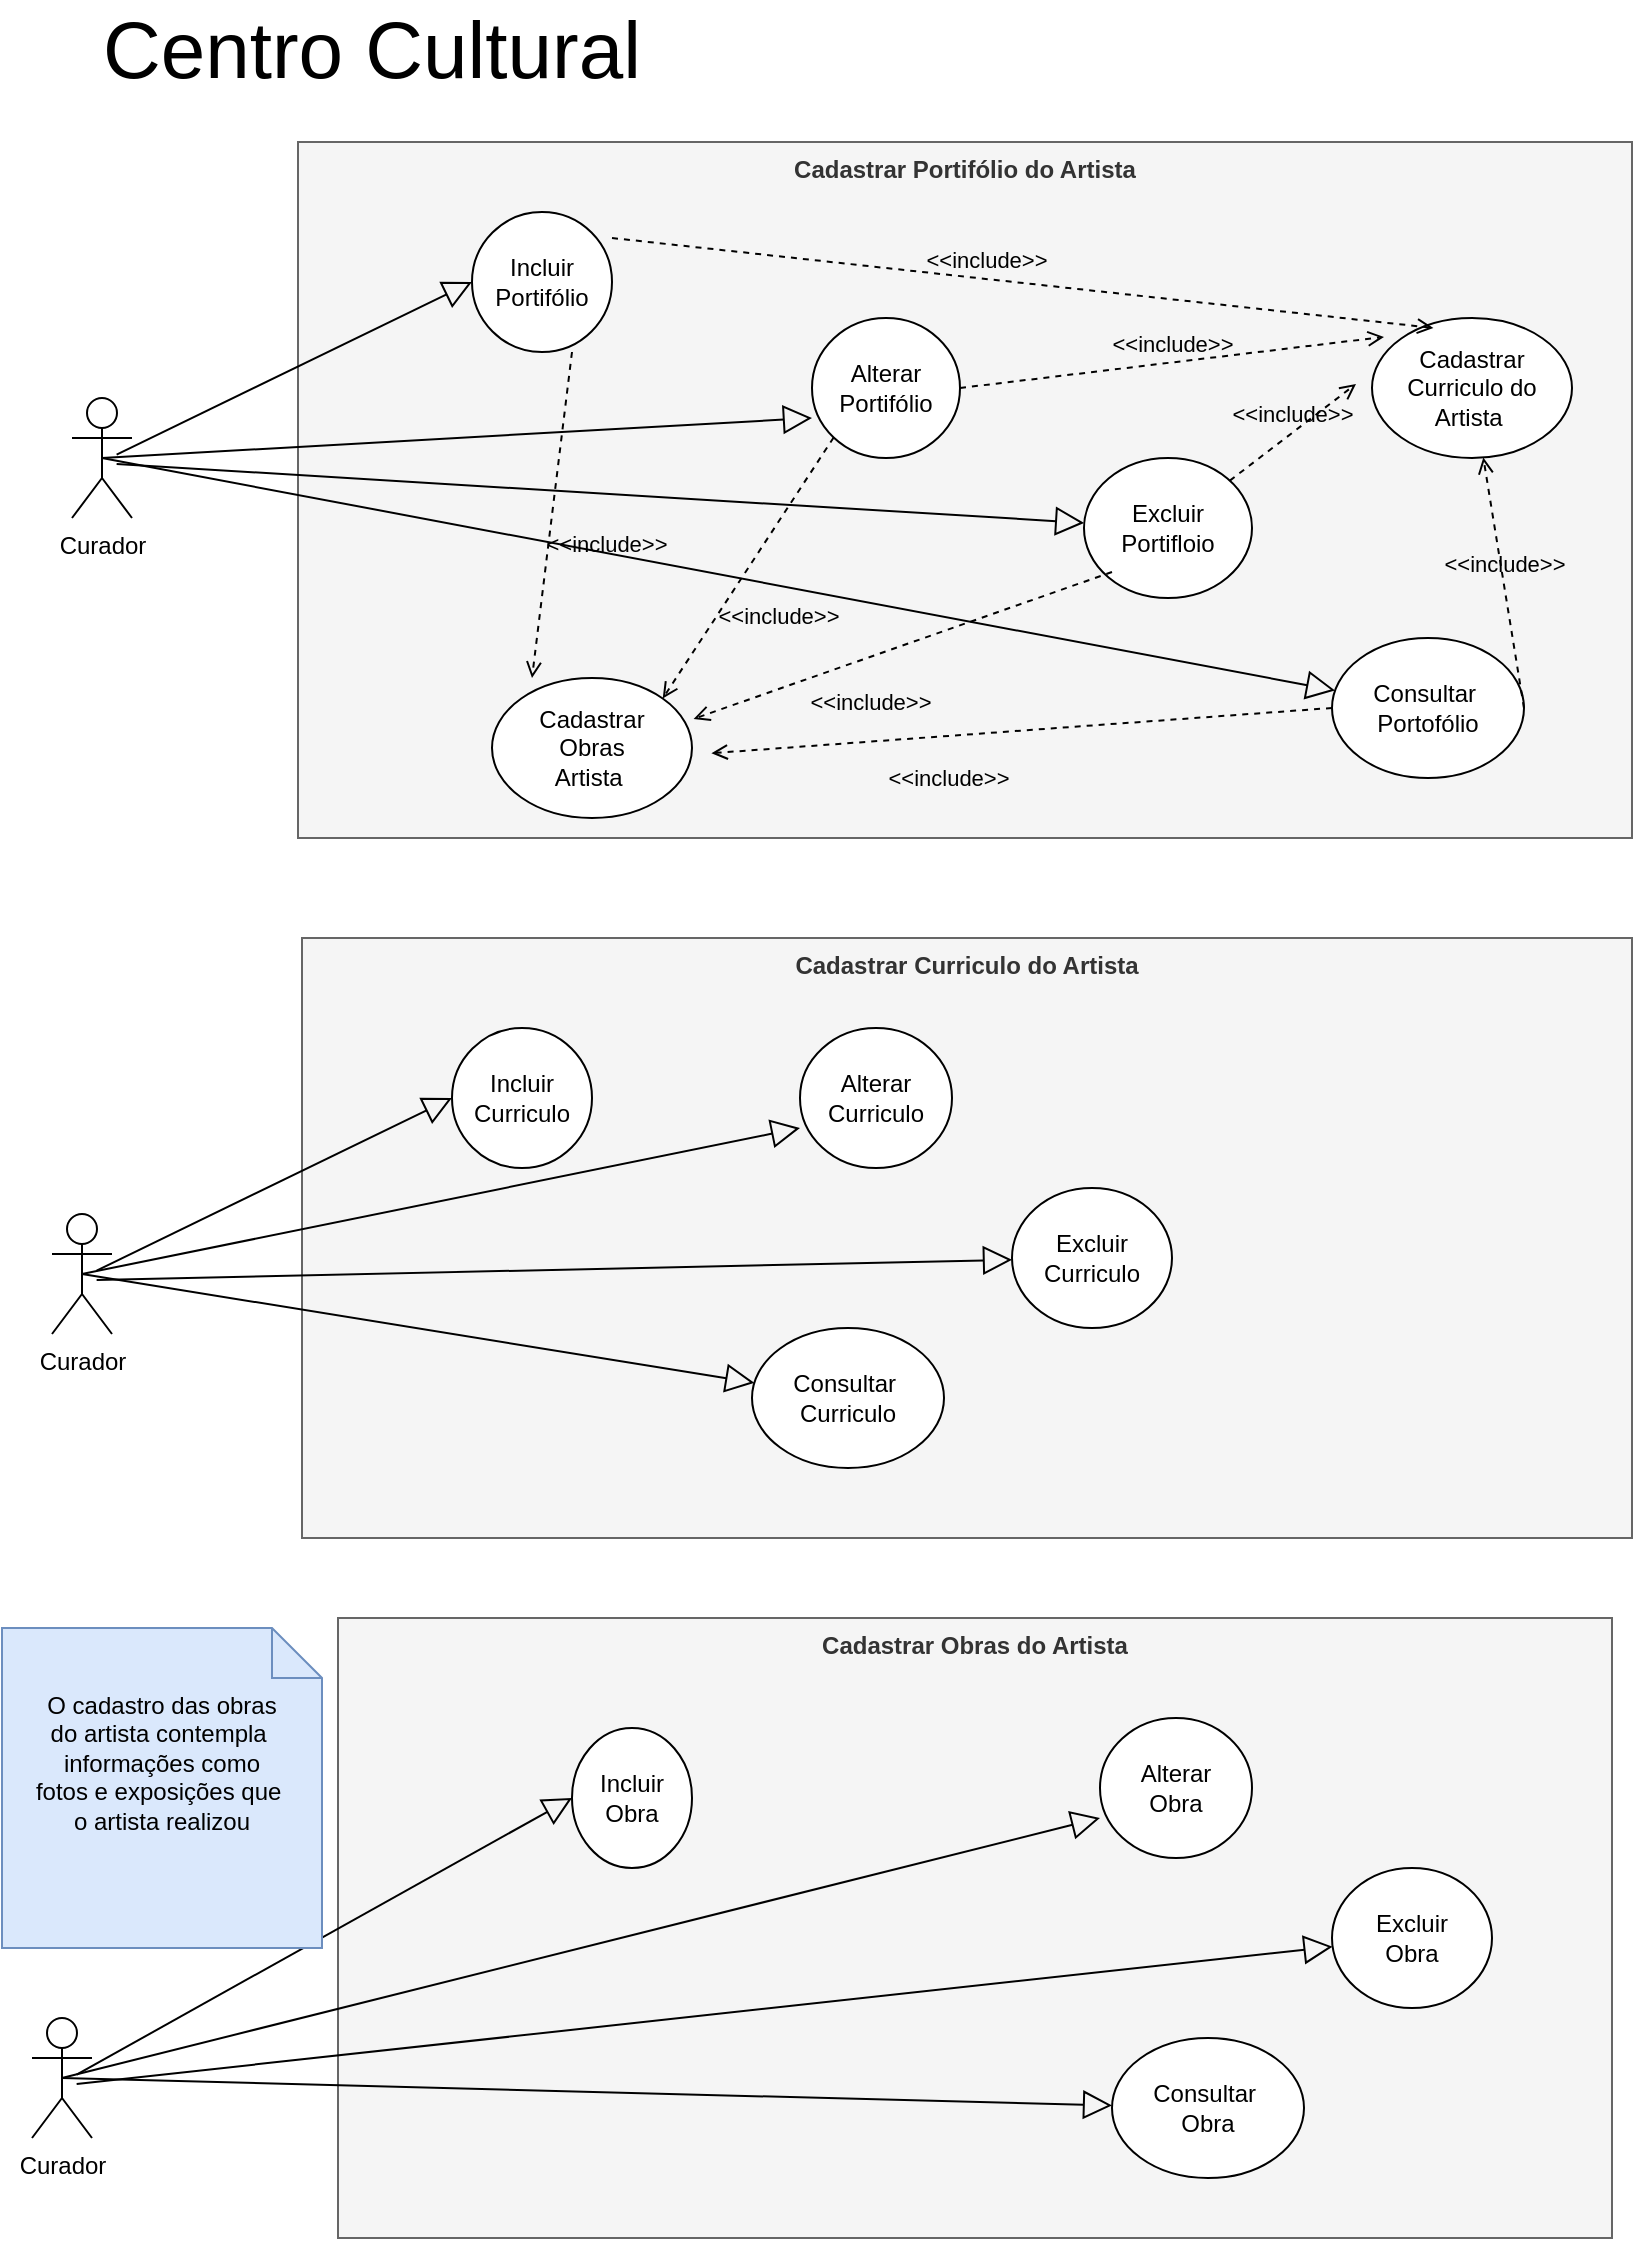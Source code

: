 <mxfile version="21.1.1" type="github">
  <diagram name="Página-1" id="rkHG6nmuOjkpt8-TUzvK">
    <mxGraphModel dx="2448" dy="477" grid="1" gridSize="10" guides="1" tooltips="1" connect="1" arrows="1" fold="1" page="1" pageScale="1" pageWidth="827" pageHeight="1169" math="0" shadow="0">
      <root>
        <mxCell id="0" />
        <mxCell id="1" parent="0" />
        <mxCell id="XnEvQe8ai3ZGjiJY6H-x-5" value="Cadastrar Portifólio do Artista" style="shape=rect;html=1;verticalAlign=top;fontStyle=1;whiteSpace=wrap;align=center;fillColor=#f5f5f5;strokeColor=#666666;fontColor=#333333;" parent="1" vertex="1">
          <mxGeometry x="-682" y="121" width="667" height="348" as="geometry" />
        </mxCell>
        <mxCell id="XnEvQe8ai3ZGjiJY6H-x-2" value="Incluir Portifólio" style="ellipse;whiteSpace=wrap;html=1;" parent="1" vertex="1">
          <mxGeometry x="-595" y="156" width="70" height="70" as="geometry" />
        </mxCell>
        <mxCell id="XnEvQe8ai3ZGjiJY6H-x-3" value="Curador" style="shape=umlActor;html=1;verticalLabelPosition=bottom;verticalAlign=top;align=center;" parent="1" vertex="1">
          <mxGeometry x="-795" y="249" width="30" height="60" as="geometry" />
        </mxCell>
        <mxCell id="XnEvQe8ai3ZGjiJY6H-x-4" value="" style="edgeStyle=none;html=1;endArrow=block;endFill=0;endSize=12;verticalAlign=bottom;rounded=0;entryX=0;entryY=0.5;entryDx=0;entryDy=0;exitX=0.744;exitY=0.472;exitDx=0;exitDy=0;exitPerimeter=0;" parent="1" source="XnEvQe8ai3ZGjiJY6H-x-3" target="XnEvQe8ai3ZGjiJY6H-x-2" edge="1">
          <mxGeometry width="160" relative="1" as="geometry">
            <mxPoint x="-725" y="256" as="sourcePoint" />
            <mxPoint x="-565" y="256" as="targetPoint" />
          </mxGeometry>
        </mxCell>
        <mxCell id="XnEvQe8ai3ZGjiJY6H-x-7" value="Alterar Portifólio" style="ellipse;whiteSpace=wrap;html=1;" parent="1" vertex="1">
          <mxGeometry x="-425" y="209" width="74" height="70" as="geometry" />
        </mxCell>
        <mxCell id="XnEvQe8ai3ZGjiJY6H-x-8" value="Excluir Portifloio" style="ellipse;whiteSpace=wrap;html=1;" parent="1" vertex="1">
          <mxGeometry x="-289" y="279" width="84" height="70" as="geometry" />
        </mxCell>
        <mxCell id="XnEvQe8ai3ZGjiJY6H-x-13" value="" style="edgeStyle=none;html=1;endArrow=block;endFill=0;endSize=12;verticalAlign=bottom;rounded=0;entryX=0;entryY=0.714;entryDx=0;entryDy=0;entryPerimeter=0;exitX=0.5;exitY=0.5;exitDx=0;exitDy=0;exitPerimeter=0;" parent="1" source="XnEvQe8ai3ZGjiJY6H-x-3" target="XnEvQe8ai3ZGjiJY6H-x-7" edge="1">
          <mxGeometry width="160" relative="1" as="geometry">
            <mxPoint x="-715" y="335.5" as="sourcePoint" />
            <mxPoint x="-555" y="335.5" as="targetPoint" />
          </mxGeometry>
        </mxCell>
        <mxCell id="XnEvQe8ai3ZGjiJY6H-x-14" value="" style="edgeStyle=none;html=1;endArrow=block;endFill=0;endSize=12;verticalAlign=bottom;rounded=0;exitX=0.744;exitY=0.55;exitDx=0;exitDy=0;exitPerimeter=0;" parent="1" source="XnEvQe8ai3ZGjiJY6H-x-3" target="XnEvQe8ai3ZGjiJY6H-x-8" edge="1">
          <mxGeometry width="160" relative="1" as="geometry">
            <mxPoint x="-705" y="405.5" as="sourcePoint" />
            <mxPoint x="-485" y="366" as="targetPoint" />
          </mxGeometry>
        </mxCell>
        <mxCell id="XnEvQe8ai3ZGjiJY6H-x-19" value="Consultar&amp;nbsp;&lt;br&gt;Portofólio" style="ellipse;whiteSpace=wrap;html=1;" parent="1" vertex="1">
          <mxGeometry x="-165" y="369" width="96" height="70" as="geometry" />
        </mxCell>
        <mxCell id="XnEvQe8ai3ZGjiJY6H-x-20" value="" style="edgeStyle=none;html=1;endArrow=block;endFill=0;endSize=12;verticalAlign=bottom;rounded=0;exitX=0.5;exitY=0.5;exitDx=0;exitDy=0;exitPerimeter=0;" parent="1" source="XnEvQe8ai3ZGjiJY6H-x-3" target="XnEvQe8ai3ZGjiJY6H-x-19" edge="1">
          <mxGeometry width="160" relative="1" as="geometry">
            <mxPoint x="-765" y="346" as="sourcePoint" />
            <mxPoint x="-445" y="361" as="targetPoint" />
          </mxGeometry>
        </mxCell>
        <mxCell id="nVL4J-MFMbPPPKdqbXxZ-2" value="&lt;font style=&quot;font-size: 40px;&quot;&gt;Centro Cultural&lt;/font&gt;" style="text;html=1;strokeColor=none;fillColor=none;align=center;verticalAlign=middle;whiteSpace=wrap;rounded=0;" parent="1" vertex="1">
          <mxGeometry x="-785" y="59" width="280" height="30" as="geometry" />
        </mxCell>
        <mxCell id="ASfWBYzMuZ3_pJoTGtA6-3" value="Cadastrar Curriculo do Artista" style="shape=rect;html=1;verticalAlign=top;fontStyle=1;whiteSpace=wrap;align=center;fillColor=#f5f5f5;fontColor=#333333;strokeColor=#666666;" parent="1" vertex="1">
          <mxGeometry x="-680" y="519" width="665" height="300" as="geometry" />
        </mxCell>
        <mxCell id="ASfWBYzMuZ3_pJoTGtA6-4" value="Incluir Curriculo" style="ellipse;whiteSpace=wrap;html=1;" parent="1" vertex="1">
          <mxGeometry x="-605" y="564" width="70" height="70" as="geometry" />
        </mxCell>
        <mxCell id="ASfWBYzMuZ3_pJoTGtA6-5" value="Curador" style="shape=umlActor;html=1;verticalLabelPosition=bottom;verticalAlign=top;align=center;" parent="1" vertex="1">
          <mxGeometry x="-805" y="657" width="30" height="60" as="geometry" />
        </mxCell>
        <mxCell id="ASfWBYzMuZ3_pJoTGtA6-6" value="" style="edgeStyle=none;html=1;endArrow=block;endFill=0;endSize=12;verticalAlign=bottom;rounded=0;entryX=0;entryY=0.5;entryDx=0;entryDy=0;exitX=0.744;exitY=0.472;exitDx=0;exitDy=0;exitPerimeter=0;" parent="1" source="ASfWBYzMuZ3_pJoTGtA6-5" target="ASfWBYzMuZ3_pJoTGtA6-4" edge="1">
          <mxGeometry width="160" relative="1" as="geometry">
            <mxPoint x="-735" y="664" as="sourcePoint" />
            <mxPoint x="-575" y="664" as="targetPoint" />
          </mxGeometry>
        </mxCell>
        <mxCell id="ASfWBYzMuZ3_pJoTGtA6-7" value="Alterar Curriculo" style="ellipse;whiteSpace=wrap;html=1;" parent="1" vertex="1">
          <mxGeometry x="-431" y="564" width="76" height="70" as="geometry" />
        </mxCell>
        <mxCell id="ASfWBYzMuZ3_pJoTGtA6-8" value="Excluir Curriculo" style="ellipse;whiteSpace=wrap;html=1;" parent="1" vertex="1">
          <mxGeometry x="-325" y="644" width="80" height="70" as="geometry" />
        </mxCell>
        <mxCell id="ASfWBYzMuZ3_pJoTGtA6-9" value="" style="edgeStyle=none;html=1;endArrow=block;endFill=0;endSize=12;verticalAlign=bottom;rounded=0;entryX=0;entryY=0.714;entryDx=0;entryDy=0;entryPerimeter=0;exitX=0.5;exitY=0.5;exitDx=0;exitDy=0;exitPerimeter=0;" parent="1" source="ASfWBYzMuZ3_pJoTGtA6-5" target="ASfWBYzMuZ3_pJoTGtA6-7" edge="1">
          <mxGeometry width="160" relative="1" as="geometry">
            <mxPoint x="-725" y="743.5" as="sourcePoint" />
            <mxPoint x="-565" y="743.5" as="targetPoint" />
          </mxGeometry>
        </mxCell>
        <mxCell id="ASfWBYzMuZ3_pJoTGtA6-10" value="" style="edgeStyle=none;html=1;endArrow=block;endFill=0;endSize=12;verticalAlign=bottom;rounded=0;exitX=0.744;exitY=0.55;exitDx=0;exitDy=0;exitPerimeter=0;" parent="1" source="ASfWBYzMuZ3_pJoTGtA6-5" target="ASfWBYzMuZ3_pJoTGtA6-8" edge="1">
          <mxGeometry width="160" relative="1" as="geometry">
            <mxPoint x="-715" y="813.5" as="sourcePoint" />
            <mxPoint x="-495" y="774" as="targetPoint" />
          </mxGeometry>
        </mxCell>
        <mxCell id="ASfWBYzMuZ3_pJoTGtA6-11" value="Consultar&amp;nbsp;&lt;br&gt;Curriculo" style="ellipse;whiteSpace=wrap;html=1;" parent="1" vertex="1">
          <mxGeometry x="-455" y="714" width="96" height="70" as="geometry" />
        </mxCell>
        <mxCell id="ASfWBYzMuZ3_pJoTGtA6-12" value="" style="edgeStyle=none;html=1;endArrow=block;endFill=0;endSize=12;verticalAlign=bottom;rounded=0;exitX=0.5;exitY=0.5;exitDx=0;exitDy=0;exitPerimeter=0;" parent="1" source="ASfWBYzMuZ3_pJoTGtA6-5" target="ASfWBYzMuZ3_pJoTGtA6-11" edge="1">
          <mxGeometry width="160" relative="1" as="geometry">
            <mxPoint x="-775" y="754" as="sourcePoint" />
            <mxPoint x="-455" y="769" as="targetPoint" />
          </mxGeometry>
        </mxCell>
        <mxCell id="ASfWBYzMuZ3_pJoTGtA6-13" value="Cadastrar Curriculo do Artista&amp;nbsp;" style="ellipse;whiteSpace=wrap;html=1;" parent="1" vertex="1">
          <mxGeometry x="-145" y="209" width="100" height="70" as="geometry" />
        </mxCell>
        <mxCell id="ASfWBYzMuZ3_pJoTGtA6-14" value="&amp;lt;&amp;lt;include&amp;gt;&amp;gt;" style="edgeStyle=none;html=1;endArrow=open;verticalAlign=bottom;dashed=1;labelBackgroundColor=none;rounded=0;entryX=-0.08;entryY=0.471;entryDx=0;entryDy=0;entryPerimeter=0;" parent="1" source="XnEvQe8ai3ZGjiJY6H-x-8" target="ASfWBYzMuZ3_pJoTGtA6-13" edge="1">
          <mxGeometry width="160" relative="1" as="geometry">
            <mxPoint x="-415" y="292" as="sourcePoint" />
            <mxPoint x="-275" y="293.5" as="targetPoint" />
          </mxGeometry>
        </mxCell>
        <mxCell id="ASfWBYzMuZ3_pJoTGtA6-15" value="&amp;lt;&amp;lt;include&amp;gt;&amp;gt;" style="edgeStyle=none;html=1;endArrow=open;verticalAlign=bottom;dashed=1;labelBackgroundColor=none;rounded=0;exitX=1;exitY=0.5;exitDx=0;exitDy=0;" parent="1" source="XnEvQe8ai3ZGjiJY6H-x-19" target="ASfWBYzMuZ3_pJoTGtA6-13" edge="1">
          <mxGeometry width="160" relative="1" as="geometry">
            <mxPoint x="-455" y="379" as="sourcePoint" />
            <mxPoint x="-295" y="379" as="targetPoint" />
          </mxGeometry>
        </mxCell>
        <mxCell id="ASfWBYzMuZ3_pJoTGtA6-16" value="&amp;lt;&amp;lt;include&amp;gt;&amp;gt;" style="edgeStyle=none;html=1;endArrow=open;verticalAlign=bottom;dashed=1;labelBackgroundColor=none;rounded=0;entryX=0.307;entryY=0.071;entryDx=0;entryDy=0;entryPerimeter=0;" parent="1" target="ASfWBYzMuZ3_pJoTGtA6-13" edge="1">
          <mxGeometry x="-0.087" y="1" width="160" relative="1" as="geometry">
            <mxPoint x="-525" y="169" as="sourcePoint" />
            <mxPoint x="-285" y="229" as="targetPoint" />
            <mxPoint as="offset" />
          </mxGeometry>
        </mxCell>
        <mxCell id="ASfWBYzMuZ3_pJoTGtA6-17" value="&amp;lt;&amp;lt;include&amp;gt;&amp;gt;" style="edgeStyle=none;html=1;endArrow=open;verticalAlign=bottom;dashed=1;labelBackgroundColor=none;rounded=0;entryX=0.06;entryY=0.135;entryDx=0;entryDy=0;entryPerimeter=0;exitX=1;exitY=0.5;exitDx=0;exitDy=0;" parent="1" source="XnEvQe8ai3ZGjiJY6H-x-7" target="ASfWBYzMuZ3_pJoTGtA6-13" edge="1">
          <mxGeometry width="160" relative="1" as="geometry">
            <mxPoint x="-425" y="219" as="sourcePoint" />
            <mxPoint x="-265" y="219" as="targetPoint" />
          </mxGeometry>
        </mxCell>
        <mxCell id="ASfWBYzMuZ3_pJoTGtA6-18" value="Cadastrar Obras do Artista" style="shape=rect;html=1;verticalAlign=top;fontStyle=1;whiteSpace=wrap;align=center;fillColor=#f5f5f5;fontColor=#333333;strokeColor=#666666;" parent="1" vertex="1">
          <mxGeometry x="-662" y="859" width="637" height="310" as="geometry" />
        </mxCell>
        <mxCell id="ASfWBYzMuZ3_pJoTGtA6-19" value="Incluir Obra" style="ellipse;whiteSpace=wrap;html=1;" parent="1" vertex="1">
          <mxGeometry x="-545" y="914" width="60" height="70" as="geometry" />
        </mxCell>
        <mxCell id="ASfWBYzMuZ3_pJoTGtA6-20" value="Curador" style="shape=umlActor;html=1;verticalLabelPosition=bottom;verticalAlign=top;align=center;" parent="1" vertex="1">
          <mxGeometry x="-815" y="1059" width="30" height="60" as="geometry" />
        </mxCell>
        <mxCell id="ASfWBYzMuZ3_pJoTGtA6-21" value="" style="edgeStyle=none;html=1;endArrow=block;endFill=0;endSize=12;verticalAlign=bottom;rounded=0;entryX=0;entryY=0.5;entryDx=0;entryDy=0;exitX=0.744;exitY=0.472;exitDx=0;exitDy=0;exitPerimeter=0;" parent="1" source="ASfWBYzMuZ3_pJoTGtA6-20" target="ASfWBYzMuZ3_pJoTGtA6-19" edge="1">
          <mxGeometry width="160" relative="1" as="geometry">
            <mxPoint x="-735" y="1004" as="sourcePoint" />
            <mxPoint x="-575" y="1004" as="targetPoint" />
          </mxGeometry>
        </mxCell>
        <mxCell id="ASfWBYzMuZ3_pJoTGtA6-22" value="Alterar&lt;br&gt;Obra" style="ellipse;whiteSpace=wrap;html=1;" parent="1" vertex="1">
          <mxGeometry x="-281" y="909" width="76" height="70" as="geometry" />
        </mxCell>
        <mxCell id="ASfWBYzMuZ3_pJoTGtA6-23" value="Excluir &lt;br&gt;Obra" style="ellipse;whiteSpace=wrap;html=1;" parent="1" vertex="1">
          <mxGeometry x="-165" y="984" width="80" height="70" as="geometry" />
        </mxCell>
        <mxCell id="ASfWBYzMuZ3_pJoTGtA6-24" value="" style="edgeStyle=none;html=1;endArrow=block;endFill=0;endSize=12;verticalAlign=bottom;rounded=0;entryX=0;entryY=0.714;entryDx=0;entryDy=0;entryPerimeter=0;exitX=0.5;exitY=0.5;exitDx=0;exitDy=0;exitPerimeter=0;" parent="1" source="ASfWBYzMuZ3_pJoTGtA6-20" target="ASfWBYzMuZ3_pJoTGtA6-22" edge="1">
          <mxGeometry width="160" relative="1" as="geometry">
            <mxPoint x="-725" y="1083.5" as="sourcePoint" />
            <mxPoint x="-565" y="1083.5" as="targetPoint" />
          </mxGeometry>
        </mxCell>
        <mxCell id="ASfWBYzMuZ3_pJoTGtA6-25" value="" style="edgeStyle=none;html=1;endArrow=block;endFill=0;endSize=12;verticalAlign=bottom;rounded=0;exitX=0.744;exitY=0.55;exitDx=0;exitDy=0;exitPerimeter=0;" parent="1" source="ASfWBYzMuZ3_pJoTGtA6-20" target="ASfWBYzMuZ3_pJoTGtA6-23" edge="1">
          <mxGeometry width="160" relative="1" as="geometry">
            <mxPoint x="-715" y="1153.5" as="sourcePoint" />
            <mxPoint x="-495" y="1114" as="targetPoint" />
          </mxGeometry>
        </mxCell>
        <mxCell id="ASfWBYzMuZ3_pJoTGtA6-26" value="Consultar&amp;nbsp;&lt;br&gt;Obra" style="ellipse;whiteSpace=wrap;html=1;" parent="1" vertex="1">
          <mxGeometry x="-275" y="1069" width="96" height="70" as="geometry" />
        </mxCell>
        <mxCell id="ASfWBYzMuZ3_pJoTGtA6-27" value="" style="edgeStyle=none;html=1;endArrow=block;endFill=0;endSize=12;verticalAlign=bottom;rounded=0;exitX=0.5;exitY=0.5;exitDx=0;exitDy=0;exitPerimeter=0;" parent="1" source="ASfWBYzMuZ3_pJoTGtA6-20" target="ASfWBYzMuZ3_pJoTGtA6-26" edge="1">
          <mxGeometry width="160" relative="1" as="geometry">
            <mxPoint x="-775" y="1094" as="sourcePoint" />
            <mxPoint x="-455" y="1109" as="targetPoint" />
          </mxGeometry>
        </mxCell>
        <mxCell id="ASfWBYzMuZ3_pJoTGtA6-31" value="O cadastro das obras&lt;br&gt;do artista contempla&amp;nbsp;&lt;br&gt;informações como&lt;br&gt;fotos e exposições que&amp;nbsp;&lt;br&gt;o artista realizou" style="shape=note2;boundedLbl=1;whiteSpace=wrap;html=1;size=25;verticalAlign=top;align=center;fillColor=#dae8fc;strokeColor=#6c8ebf;" parent="1" vertex="1">
          <mxGeometry x="-830" y="864" width="160" height="160" as="geometry" />
        </mxCell>
        <mxCell id="ASfWBYzMuZ3_pJoTGtA6-32" value="Cadastrar &lt;br&gt;Obras &lt;br&gt;Artista&amp;nbsp;" style="ellipse;whiteSpace=wrap;html=1;" parent="1" vertex="1">
          <mxGeometry x="-585" y="389" width="100" height="70" as="geometry" />
        </mxCell>
        <mxCell id="ASfWBYzMuZ3_pJoTGtA6-33" value="&amp;lt;&amp;lt;include&amp;gt;&amp;gt;" style="edgeStyle=none;html=1;endArrow=open;verticalAlign=bottom;dashed=1;labelBackgroundColor=none;rounded=0;entryX=1.097;entryY=0.537;entryDx=0;entryDy=0;entryPerimeter=0;exitX=0;exitY=0.5;exitDx=0;exitDy=0;" parent="1" source="XnEvQe8ai3ZGjiJY6H-x-19" target="ASfWBYzMuZ3_pJoTGtA6-32" edge="1">
          <mxGeometry x="0.25" y="30" width="160" relative="1" as="geometry">
            <mxPoint x="-415" y="429" as="sourcePoint" />
            <mxPoint x="-255" y="429" as="targetPoint" />
            <mxPoint as="offset" />
          </mxGeometry>
        </mxCell>
        <mxCell id="ASfWBYzMuZ3_pJoTGtA6-34" value="&amp;lt;&amp;lt;include&amp;gt;&amp;gt;" style="edgeStyle=none;html=1;endArrow=open;verticalAlign=bottom;dashed=1;labelBackgroundColor=none;rounded=0;entryX=1.008;entryY=0.292;entryDx=0;entryDy=0;entryPerimeter=0;exitX=0;exitY=0.5;exitDx=0;exitDy=0;" parent="1" target="ASfWBYzMuZ3_pJoTGtA6-32" edge="1">
          <mxGeometry x="0.25" y="30" width="160" relative="1" as="geometry">
            <mxPoint x="-275" y="336" as="sourcePoint" />
            <mxPoint x="-645" y="349" as="targetPoint" />
            <mxPoint as="offset" />
          </mxGeometry>
        </mxCell>
        <mxCell id="ASfWBYzMuZ3_pJoTGtA6-35" value="&amp;lt;&amp;lt;include&amp;gt;&amp;gt;" style="edgeStyle=none;html=1;endArrow=open;verticalAlign=bottom;dashed=1;labelBackgroundColor=none;rounded=0;entryX=1;entryY=0;entryDx=0;entryDy=0;exitX=0;exitY=1;exitDx=0;exitDy=0;" parent="1" source="XnEvQe8ai3ZGjiJY6H-x-7" target="ASfWBYzMuZ3_pJoTGtA6-32" edge="1">
          <mxGeometry x="0.25" y="30" width="160" relative="1" as="geometry">
            <mxPoint x="-445" y="279" as="sourcePoint" />
            <mxPoint x="-615" y="352" as="targetPoint" />
            <mxPoint as="offset" />
          </mxGeometry>
        </mxCell>
        <mxCell id="ASfWBYzMuZ3_pJoTGtA6-36" value="&amp;lt;&amp;lt;include&amp;gt;&amp;gt;" style="edgeStyle=none;html=1;endArrow=open;verticalAlign=bottom;dashed=1;labelBackgroundColor=none;rounded=0;exitX=0;exitY=1;exitDx=0;exitDy=0;" parent="1" edge="1">
          <mxGeometry x="0.25" y="30" width="160" relative="1" as="geometry">
            <mxPoint x="-545" y="226" as="sourcePoint" />
            <mxPoint x="-565" y="389" as="targetPoint" />
            <mxPoint as="offset" />
          </mxGeometry>
        </mxCell>
      </root>
    </mxGraphModel>
  </diagram>
</mxfile>
